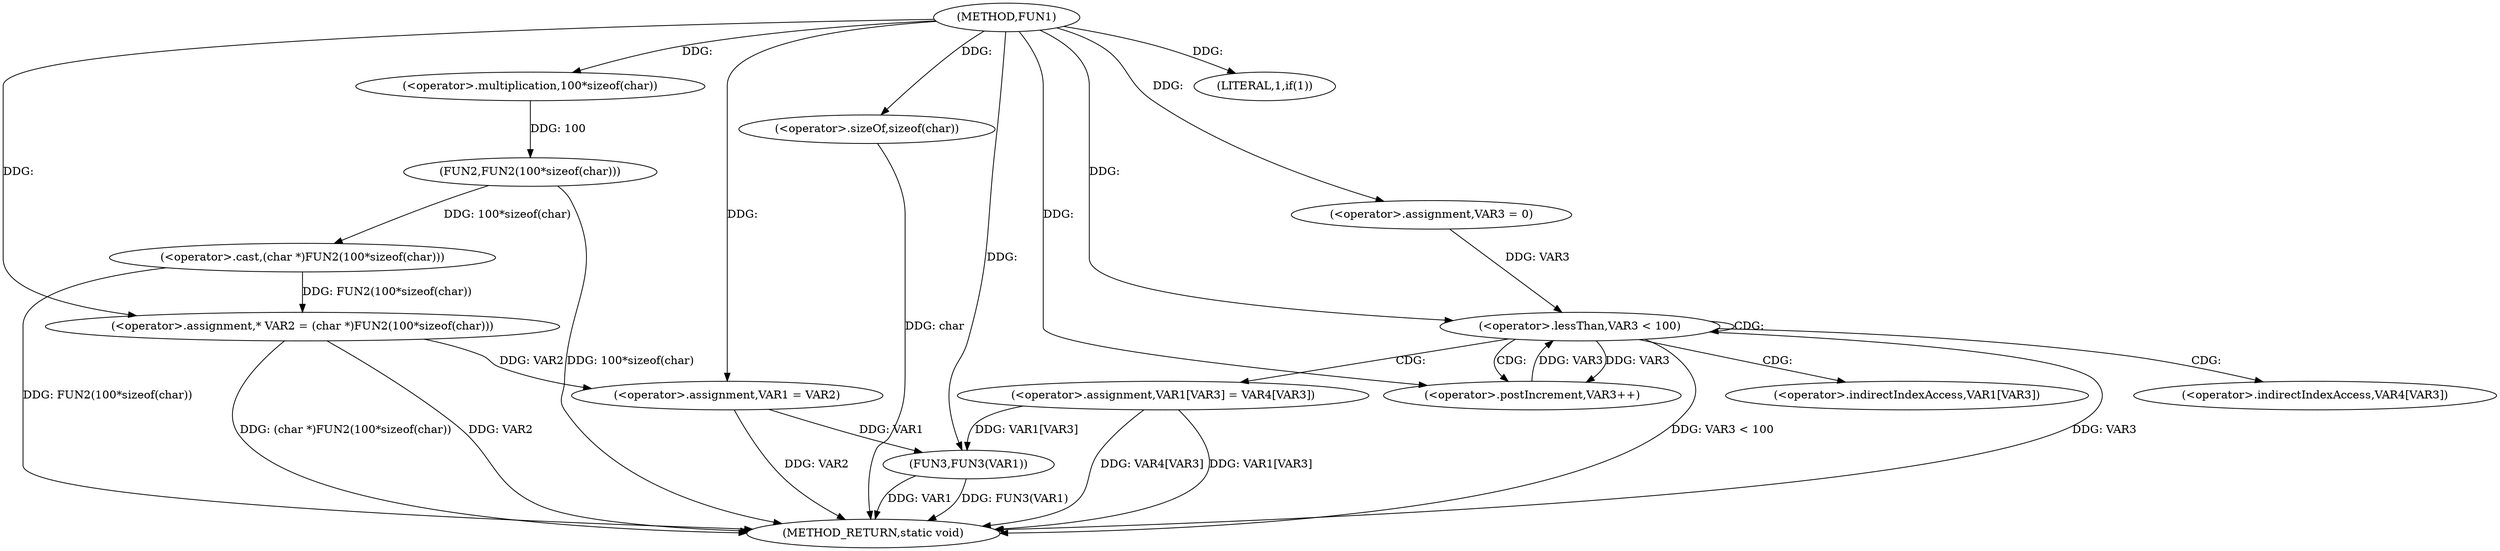 digraph FUN1 {  
"1000100" [label = "(METHOD,FUN1)" ]
"1000141" [label = "(METHOD_RETURN,static void)" ]
"1000104" [label = "(<operator>.assignment,* VAR2 = (char *)FUN2(100*sizeof(char)))" ]
"1000106" [label = "(<operator>.cast,(char *)FUN2(100*sizeof(char)))" ]
"1000108" [label = "(FUN2,FUN2(100*sizeof(char)))" ]
"1000109" [label = "(<operator>.multiplication,100*sizeof(char))" ]
"1000111" [label = "(<operator>.sizeOf,sizeof(char))" ]
"1000114" [label = "(LITERAL,1,if(1))" ]
"1000116" [label = "(<operator>.assignment,VAR1 = VAR2)" ]
"1000123" [label = "(<operator>.assignment,VAR3 = 0)" ]
"1000126" [label = "(<operator>.lessThan,VAR3 < 100)" ]
"1000129" [label = "(<operator>.postIncrement,VAR3++)" ]
"1000132" [label = "(<operator>.assignment,VAR1[VAR3] = VAR4[VAR3])" ]
"1000139" [label = "(FUN3,FUN3(VAR1))" ]
"1000133" [label = "(<operator>.indirectIndexAccess,VAR1[VAR3])" ]
"1000136" [label = "(<operator>.indirectIndexAccess,VAR4[VAR3])" ]
  "1000126" -> "1000141"  [ label = "DDG: VAR3 < 100"] 
  "1000106" -> "1000141"  [ label = "DDG: FUN2(100*sizeof(char))"] 
  "1000104" -> "1000141"  [ label = "DDG: VAR2"] 
  "1000139" -> "1000141"  [ label = "DDG: VAR1"] 
  "1000126" -> "1000141"  [ label = "DDG: VAR3"] 
  "1000116" -> "1000141"  [ label = "DDG: VAR2"] 
  "1000132" -> "1000141"  [ label = "DDG: VAR4[VAR3]"] 
  "1000139" -> "1000141"  [ label = "DDG: FUN3(VAR1)"] 
  "1000132" -> "1000141"  [ label = "DDG: VAR1[VAR3]"] 
  "1000111" -> "1000141"  [ label = "DDG: char"] 
  "1000104" -> "1000141"  [ label = "DDG: (char *)FUN2(100*sizeof(char))"] 
  "1000108" -> "1000141"  [ label = "DDG: 100*sizeof(char)"] 
  "1000106" -> "1000104"  [ label = "DDG: FUN2(100*sizeof(char))"] 
  "1000100" -> "1000104"  [ label = "DDG: "] 
  "1000108" -> "1000106"  [ label = "DDG: 100*sizeof(char)"] 
  "1000109" -> "1000108"  [ label = "DDG: 100"] 
  "1000100" -> "1000109"  [ label = "DDG: "] 
  "1000100" -> "1000111"  [ label = "DDG: "] 
  "1000100" -> "1000114"  [ label = "DDG: "] 
  "1000104" -> "1000116"  [ label = "DDG: VAR2"] 
  "1000100" -> "1000116"  [ label = "DDG: "] 
  "1000100" -> "1000123"  [ label = "DDG: "] 
  "1000129" -> "1000126"  [ label = "DDG: VAR3"] 
  "1000123" -> "1000126"  [ label = "DDG: VAR3"] 
  "1000100" -> "1000126"  [ label = "DDG: "] 
  "1000126" -> "1000129"  [ label = "DDG: VAR3"] 
  "1000100" -> "1000129"  [ label = "DDG: "] 
  "1000116" -> "1000139"  [ label = "DDG: VAR1"] 
  "1000132" -> "1000139"  [ label = "DDG: VAR1[VAR3]"] 
  "1000100" -> "1000139"  [ label = "DDG: "] 
  "1000126" -> "1000132"  [ label = "CDG: "] 
  "1000126" -> "1000129"  [ label = "CDG: "] 
  "1000126" -> "1000133"  [ label = "CDG: "] 
  "1000126" -> "1000136"  [ label = "CDG: "] 
  "1000126" -> "1000126"  [ label = "CDG: "] 
}
